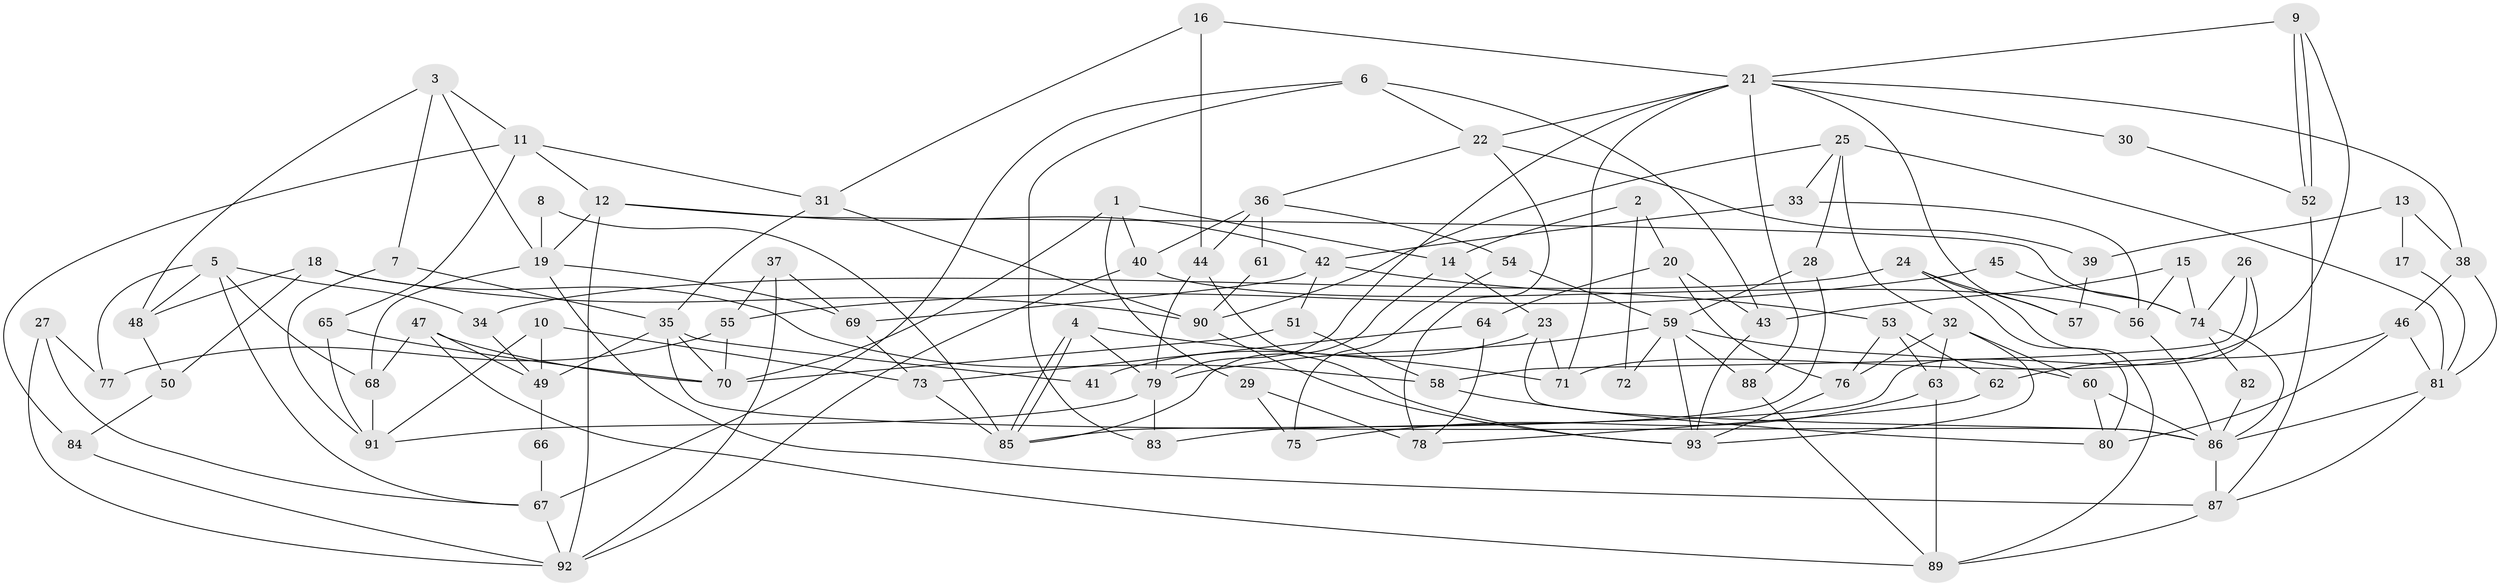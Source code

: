 // Generated by graph-tools (version 1.1) at 2025/26/03/09/25 03:26:10]
// undirected, 93 vertices, 186 edges
graph export_dot {
graph [start="1"]
  node [color=gray90,style=filled];
  1;
  2;
  3;
  4;
  5;
  6;
  7;
  8;
  9;
  10;
  11;
  12;
  13;
  14;
  15;
  16;
  17;
  18;
  19;
  20;
  21;
  22;
  23;
  24;
  25;
  26;
  27;
  28;
  29;
  30;
  31;
  32;
  33;
  34;
  35;
  36;
  37;
  38;
  39;
  40;
  41;
  42;
  43;
  44;
  45;
  46;
  47;
  48;
  49;
  50;
  51;
  52;
  53;
  54;
  55;
  56;
  57;
  58;
  59;
  60;
  61;
  62;
  63;
  64;
  65;
  66;
  67;
  68;
  69;
  70;
  71;
  72;
  73;
  74;
  75;
  76;
  77;
  78;
  79;
  80;
  81;
  82;
  83;
  84;
  85;
  86;
  87;
  88;
  89;
  90;
  91;
  92;
  93;
  1 -- 70;
  1 -- 40;
  1 -- 14;
  1 -- 29;
  2 -- 14;
  2 -- 20;
  2 -- 72;
  3 -- 7;
  3 -- 48;
  3 -- 11;
  3 -- 19;
  4 -- 71;
  4 -- 85;
  4 -- 85;
  4 -- 79;
  5 -- 48;
  5 -- 68;
  5 -- 34;
  5 -- 67;
  5 -- 77;
  6 -- 83;
  6 -- 67;
  6 -- 22;
  6 -- 43;
  7 -- 35;
  7 -- 91;
  8 -- 85;
  8 -- 19;
  9 -- 21;
  9 -- 52;
  9 -- 52;
  9 -- 71;
  10 -- 73;
  10 -- 49;
  10 -- 91;
  11 -- 12;
  11 -- 31;
  11 -- 65;
  11 -- 84;
  12 -- 19;
  12 -- 42;
  12 -- 74;
  12 -- 92;
  13 -- 38;
  13 -- 39;
  13 -- 17;
  14 -- 23;
  14 -- 85;
  15 -- 56;
  15 -- 43;
  15 -- 74;
  16 -- 21;
  16 -- 31;
  16 -- 44;
  17 -- 81;
  18 -- 90;
  18 -- 58;
  18 -- 48;
  18 -- 50;
  19 -- 68;
  19 -- 69;
  19 -- 87;
  20 -- 43;
  20 -- 76;
  20 -- 64;
  21 -- 22;
  21 -- 79;
  21 -- 30;
  21 -- 38;
  21 -- 57;
  21 -- 71;
  21 -- 88;
  22 -- 78;
  22 -- 36;
  22 -- 39;
  23 -- 71;
  23 -- 86;
  23 -- 41;
  24 -- 80;
  24 -- 89;
  24 -- 34;
  24 -- 57;
  25 -- 28;
  25 -- 32;
  25 -- 33;
  25 -- 81;
  25 -- 90;
  26 -- 58;
  26 -- 74;
  26 -- 83;
  27 -- 67;
  27 -- 77;
  27 -- 92;
  28 -- 85;
  28 -- 59;
  29 -- 75;
  29 -- 78;
  30 -- 52;
  31 -- 90;
  31 -- 35;
  32 -- 93;
  32 -- 60;
  32 -- 63;
  32 -- 76;
  33 -- 56;
  33 -- 42;
  34 -- 49;
  35 -- 86;
  35 -- 41;
  35 -- 49;
  35 -- 70;
  36 -- 44;
  36 -- 40;
  36 -- 54;
  36 -- 61;
  37 -- 92;
  37 -- 69;
  37 -- 55;
  38 -- 81;
  38 -- 46;
  39 -- 57;
  40 -- 92;
  40 -- 56;
  42 -- 69;
  42 -- 51;
  42 -- 53;
  43 -- 93;
  44 -- 79;
  44 -- 93;
  45 -- 74;
  45 -- 55;
  46 -- 81;
  46 -- 62;
  46 -- 80;
  47 -- 89;
  47 -- 49;
  47 -- 68;
  47 -- 70;
  48 -- 50;
  49 -- 66;
  50 -- 84;
  51 -- 70;
  51 -- 58;
  52 -- 87;
  53 -- 63;
  53 -- 62;
  53 -- 76;
  54 -- 59;
  54 -- 75;
  55 -- 70;
  55 -- 77;
  56 -- 86;
  58 -- 80;
  59 -- 79;
  59 -- 93;
  59 -- 60;
  59 -- 72;
  59 -- 88;
  60 -- 86;
  60 -- 80;
  61 -- 90;
  62 -- 78;
  63 -- 89;
  63 -- 75;
  64 -- 78;
  64 -- 73;
  65 -- 70;
  65 -- 91;
  66 -- 67;
  67 -- 92;
  68 -- 91;
  69 -- 73;
  73 -- 85;
  74 -- 82;
  74 -- 86;
  76 -- 93;
  79 -- 91;
  79 -- 83;
  81 -- 87;
  81 -- 86;
  82 -- 86;
  84 -- 92;
  86 -- 87;
  87 -- 89;
  88 -- 89;
  90 -- 93;
}
